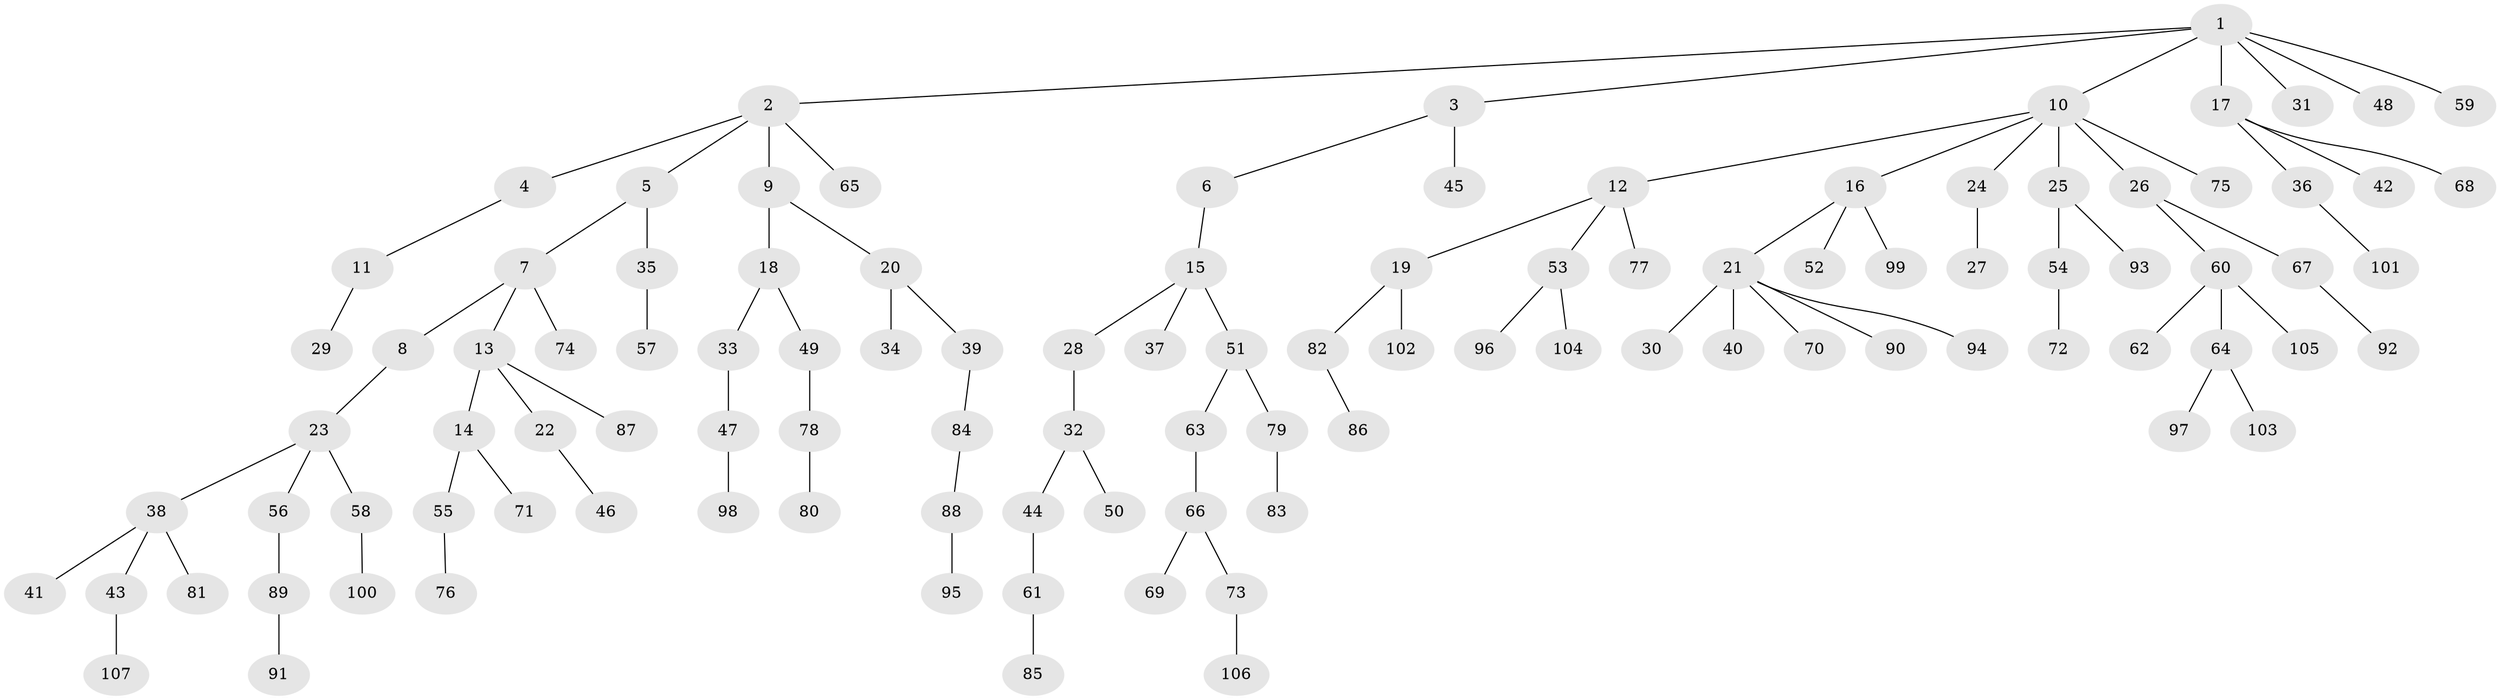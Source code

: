 // coarse degree distribution, {2: 0.19047619047619047, 4: 0.047619047619047616, 1: 0.7142857142857143, 5: 0.023809523809523808, 23: 0.023809523809523808}
// Generated by graph-tools (version 1.1) at 2025/55/03/04/25 21:55:53]
// undirected, 107 vertices, 106 edges
graph export_dot {
graph [start="1"]
  node [color=gray90,style=filled];
  1;
  2;
  3;
  4;
  5;
  6;
  7;
  8;
  9;
  10;
  11;
  12;
  13;
  14;
  15;
  16;
  17;
  18;
  19;
  20;
  21;
  22;
  23;
  24;
  25;
  26;
  27;
  28;
  29;
  30;
  31;
  32;
  33;
  34;
  35;
  36;
  37;
  38;
  39;
  40;
  41;
  42;
  43;
  44;
  45;
  46;
  47;
  48;
  49;
  50;
  51;
  52;
  53;
  54;
  55;
  56;
  57;
  58;
  59;
  60;
  61;
  62;
  63;
  64;
  65;
  66;
  67;
  68;
  69;
  70;
  71;
  72;
  73;
  74;
  75;
  76;
  77;
  78;
  79;
  80;
  81;
  82;
  83;
  84;
  85;
  86;
  87;
  88;
  89;
  90;
  91;
  92;
  93;
  94;
  95;
  96;
  97;
  98;
  99;
  100;
  101;
  102;
  103;
  104;
  105;
  106;
  107;
  1 -- 2;
  1 -- 3;
  1 -- 10;
  1 -- 17;
  1 -- 31;
  1 -- 48;
  1 -- 59;
  2 -- 4;
  2 -- 5;
  2 -- 9;
  2 -- 65;
  3 -- 6;
  3 -- 45;
  4 -- 11;
  5 -- 7;
  5 -- 35;
  6 -- 15;
  7 -- 8;
  7 -- 13;
  7 -- 74;
  8 -- 23;
  9 -- 18;
  9 -- 20;
  10 -- 12;
  10 -- 16;
  10 -- 24;
  10 -- 25;
  10 -- 26;
  10 -- 75;
  11 -- 29;
  12 -- 19;
  12 -- 53;
  12 -- 77;
  13 -- 14;
  13 -- 22;
  13 -- 87;
  14 -- 55;
  14 -- 71;
  15 -- 28;
  15 -- 37;
  15 -- 51;
  16 -- 21;
  16 -- 52;
  16 -- 99;
  17 -- 36;
  17 -- 42;
  17 -- 68;
  18 -- 33;
  18 -- 49;
  19 -- 82;
  19 -- 102;
  20 -- 34;
  20 -- 39;
  21 -- 30;
  21 -- 40;
  21 -- 70;
  21 -- 90;
  21 -- 94;
  22 -- 46;
  23 -- 38;
  23 -- 56;
  23 -- 58;
  24 -- 27;
  25 -- 54;
  25 -- 93;
  26 -- 60;
  26 -- 67;
  28 -- 32;
  32 -- 44;
  32 -- 50;
  33 -- 47;
  35 -- 57;
  36 -- 101;
  38 -- 41;
  38 -- 43;
  38 -- 81;
  39 -- 84;
  43 -- 107;
  44 -- 61;
  47 -- 98;
  49 -- 78;
  51 -- 63;
  51 -- 79;
  53 -- 96;
  53 -- 104;
  54 -- 72;
  55 -- 76;
  56 -- 89;
  58 -- 100;
  60 -- 62;
  60 -- 64;
  60 -- 105;
  61 -- 85;
  63 -- 66;
  64 -- 97;
  64 -- 103;
  66 -- 69;
  66 -- 73;
  67 -- 92;
  73 -- 106;
  78 -- 80;
  79 -- 83;
  82 -- 86;
  84 -- 88;
  88 -- 95;
  89 -- 91;
}
